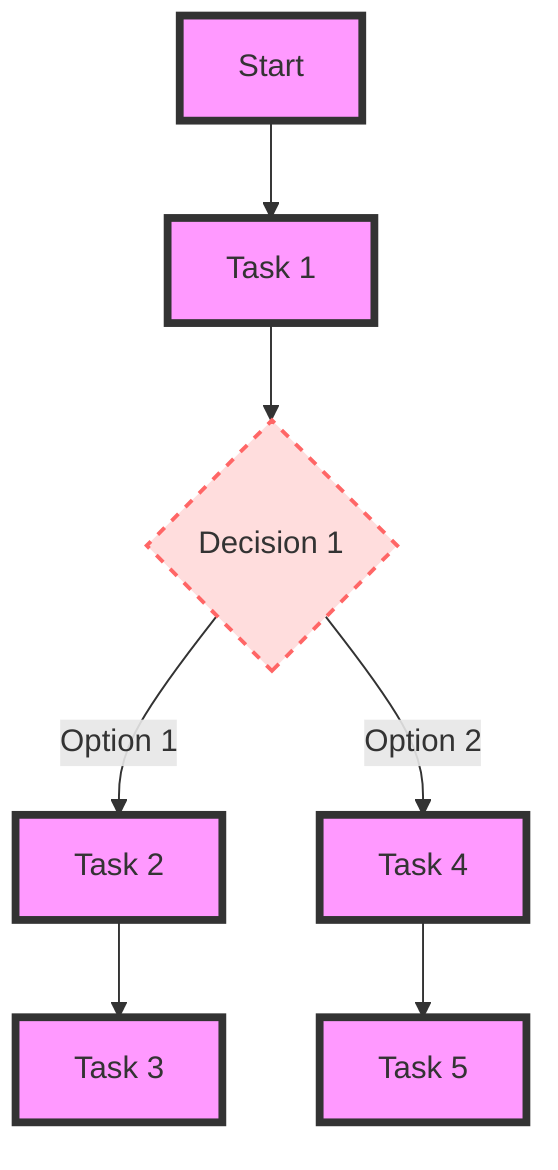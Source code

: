 graph TD
    A[Start] --> B[Task 1]
    B --> C{Decision 1}
    C -->|Option 1| D[Task 2]
    D --> E[Task 3]
    C -->|Option 2| F[Task 4]
    F --> G[Task 5]

    classDef default fill:#f9f,stroke:#333,stroke-width:4px;
    classDef decision fill:#fdd,stroke:#f66,stroke-width:2px,stroke-dasharray: 5, 5;
    class C decision